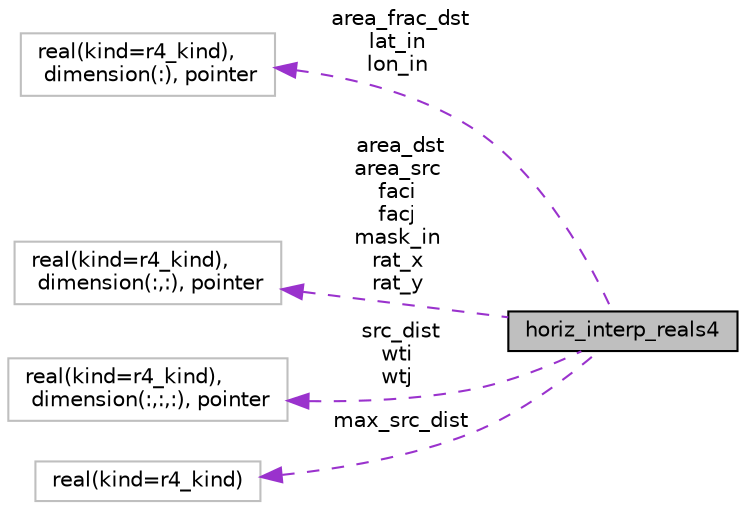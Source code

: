digraph "horiz_interp_reals4"
{
 // INTERACTIVE_SVG=YES
 // LATEX_PDF_SIZE
  edge [fontname="Helvetica",fontsize="10",labelfontname="Helvetica",labelfontsize="10"];
  node [fontname="Helvetica",fontsize="10",shape=record];
  rankdir="LR";
  Node1 [label="horiz_interp_reals4",height=0.2,width=0.4,color="black", fillcolor="grey75", style="filled", fontcolor="black",tooltip="holds real(4) pointers for use in horiz_interp_type"];
  Node2 -> Node1 [dir="back",color="darkorchid3",fontsize="10",style="dashed",label=" area_frac_dst\nlat_in\nlon_in" ,fontname="Helvetica"];
  Node2 [label="real(kind=r4_kind),\l dimension(:), pointer",height=0.2,width=0.4,color="grey75", fillcolor="white", style="filled",tooltip=" "];
  Node3 -> Node1 [dir="back",color="darkorchid3",fontsize="10",style="dashed",label=" area_dst\narea_src\nfaci\nfacj\nmask_in\nrat_x\nrat_y" ,fontname="Helvetica"];
  Node3 [label="real(kind=r4_kind),\l dimension(:,:), pointer",height=0.2,width=0.4,color="grey75", fillcolor="white", style="filled",tooltip=" "];
  Node4 -> Node1 [dir="back",color="darkorchid3",fontsize="10",style="dashed",label=" src_dist\nwti\nwtj" ,fontname="Helvetica"];
  Node4 [label="real(kind=r4_kind),\l dimension(:,:,:), pointer",height=0.2,width=0.4,color="grey75", fillcolor="white", style="filled",tooltip=" "];
  Node5 -> Node1 [dir="back",color="darkorchid3",fontsize="10",style="dashed",label=" max_src_dist" ,fontname="Helvetica"];
  Node5 [label="real(kind=r4_kind)",height=0.2,width=0.4,color="grey75", fillcolor="white", style="filled",tooltip=" "];
}

